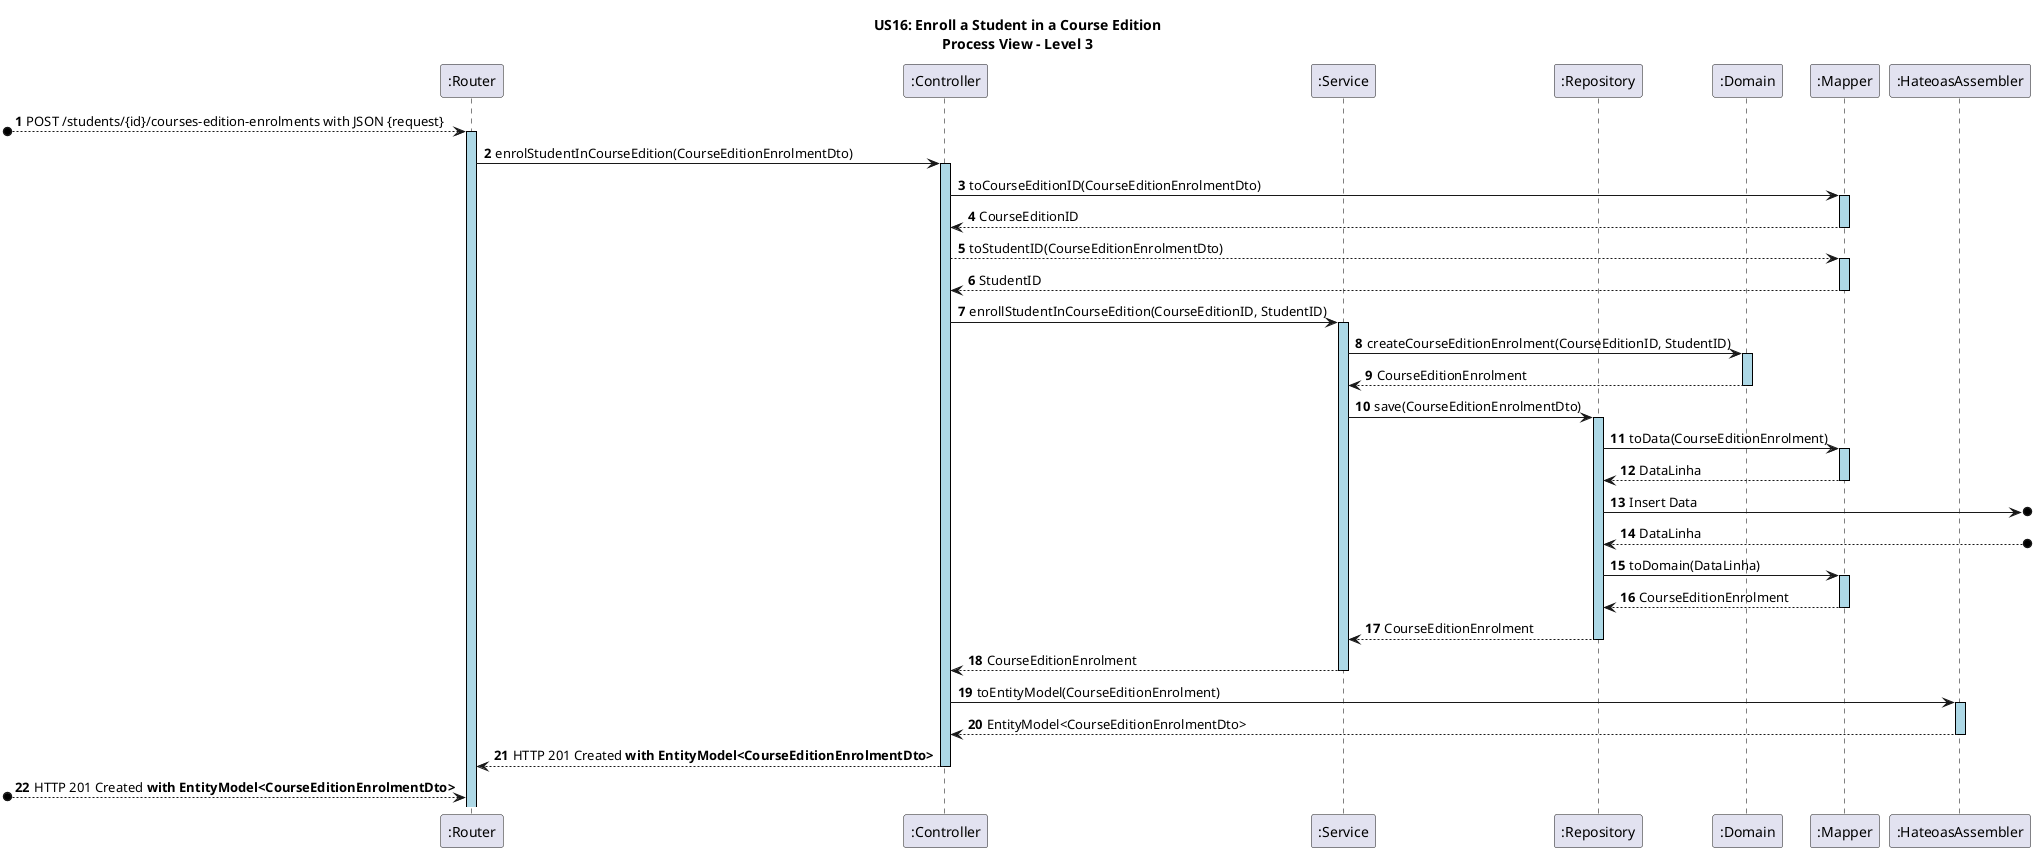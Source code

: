 @startuml
autonumber

skinparam sequence {
    LifelineBorderColor black
    LifelineBackgroundColor LightBlue
    ActorBorderColor black
    ActorBackgroundColor LightGray
}

title US16: Enroll a Student in a Course Edition\nProcess View – Level 3

participant ":Router" as RT
participant ":Controller" as CT
participant ":Service" as SE
participant ":Repository" as RE
participant ":Domain" as DM
participant ":Mapper" as MA
participant ":HateoasAssembler" as HA


 [o--> RT ++: POST /students/{id}/courses-edition-enrolments with JSON {request}
RT -> CT ++: enrolStudentInCourseEdition(CourseEditionEnrolmentDto)


CT -> MA ++: toCourseEditionID(CourseEditionEnrolmentDto)
MA --> CT --: CourseEditionID
CT --> MA ++: toStudentID(CourseEditionEnrolmentDto)
MA --> CT --: StudentID
CT -> SE ++: enrollStudentInCourseEdition(CourseEditionID, StudentID)



SE -> DM ++: createCourseEditionEnrolment(CourseEditionID, StudentID)
DM --> SE --: CourseEditionEnrolment

SE -> RE ++: save(CourseEditionEnrolmentDto)

RE -> MA ++: toData(CourseEditionEnrolment)
MA --> RE --: DataLinha	

RE ->o]: Insert Data
RE <--o]: DataLinha


RE -> MA ++: toDomain(DataLinha)
MA --> RE --: CourseEditionEnrolment

RE --> SE --: CourseEditionEnrolment

SE --> CT --: CourseEditionEnrolment

CT -> HA ++: toEntityModel(CourseEditionEnrolment)
HA --> CT --: EntityModel<CourseEditionEnrolmentDto>

CT --> RT --: HTTP 201 Created **with EntityModel<CourseEditionEnrolmentDto>**

[o-->  RT: HTTP 201 Created **with EntityModel<CourseEditionEnrolmentDto>**

@enduml